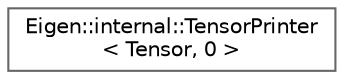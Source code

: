 digraph "类继承关系图"
{
 // LATEX_PDF_SIZE
  bgcolor="transparent";
  edge [fontname=Helvetica,fontsize=10,labelfontname=Helvetica,labelfontsize=10];
  node [fontname=Helvetica,fontsize=10,shape=box,height=0.2,width=0.4];
  rankdir="LR";
  Node0 [id="Node000000",label="Eigen::internal::TensorPrinter\l\< Tensor, 0 \>",height=0.2,width=0.4,color="grey40", fillcolor="white", style="filled",URL="$struct_eigen_1_1internal_1_1_tensor_printer_3_01_tensor_00_010_01_4.html",tooltip=" "];
}
